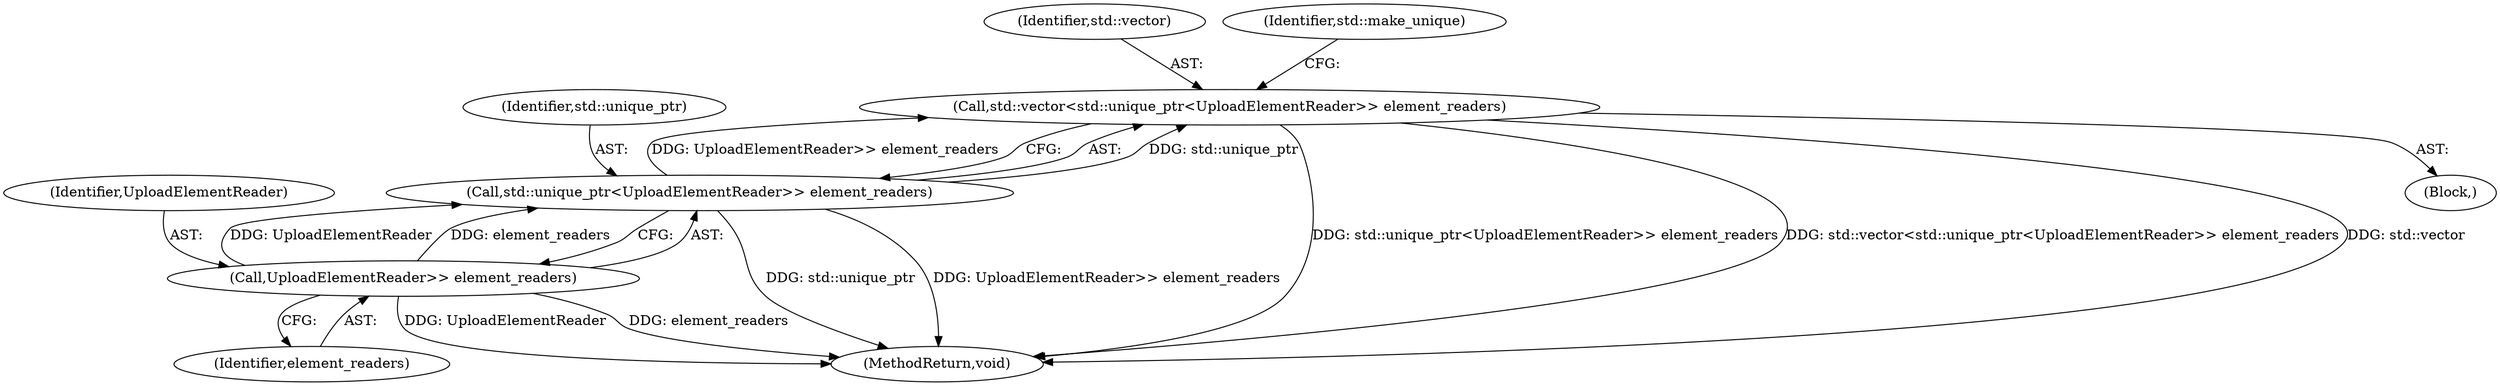 digraph "0_Chrome_0579ed631fb37de5704b54ed2ee466bf29630ad0_0@API" {
"1000105" [label="(Call,std::vector<std::unique_ptr<UploadElementReader>> element_readers)"];
"1000107" [label="(Call,std::unique_ptr<UploadElementReader>> element_readers)"];
"1000109" [label="(Call,UploadElementReader>> element_readers)"];
"1000104" [label="(Block,)"];
"1000110" [label="(Identifier,UploadElementReader)"];
"1000107" [label="(Call,std::unique_ptr<UploadElementReader>> element_readers)"];
"1000148" [label="(MethodReturn,void)"];
"1000111" [label="(Identifier,element_readers)"];
"1000109" [label="(Call,UploadElementReader>> element_readers)"];
"1000108" [label="(Identifier,std::unique_ptr)"];
"1000105" [label="(Call,std::vector<std::unique_ptr<UploadElementReader>> element_readers)"];
"1000106" [label="(Identifier,std::vector)"];
"1000114" [label="(Identifier,std::make_unique)"];
"1000105" -> "1000104"  [label="AST: "];
"1000105" -> "1000107"  [label="CFG: "];
"1000106" -> "1000105"  [label="AST: "];
"1000107" -> "1000105"  [label="AST: "];
"1000114" -> "1000105"  [label="CFG: "];
"1000105" -> "1000148"  [label="DDG: std::unique_ptr<UploadElementReader>> element_readers"];
"1000105" -> "1000148"  [label="DDG: std::vector<std::unique_ptr<UploadElementReader>> element_readers"];
"1000105" -> "1000148"  [label="DDG: std::vector"];
"1000107" -> "1000105"  [label="DDG: std::unique_ptr"];
"1000107" -> "1000105"  [label="DDG: UploadElementReader>> element_readers"];
"1000107" -> "1000109"  [label="CFG: "];
"1000108" -> "1000107"  [label="AST: "];
"1000109" -> "1000107"  [label="AST: "];
"1000107" -> "1000148"  [label="DDG: std::unique_ptr"];
"1000107" -> "1000148"  [label="DDG: UploadElementReader>> element_readers"];
"1000109" -> "1000107"  [label="DDG: UploadElementReader"];
"1000109" -> "1000107"  [label="DDG: element_readers"];
"1000109" -> "1000111"  [label="CFG: "];
"1000110" -> "1000109"  [label="AST: "];
"1000111" -> "1000109"  [label="AST: "];
"1000109" -> "1000148"  [label="DDG: UploadElementReader"];
"1000109" -> "1000148"  [label="DDG: element_readers"];
}
